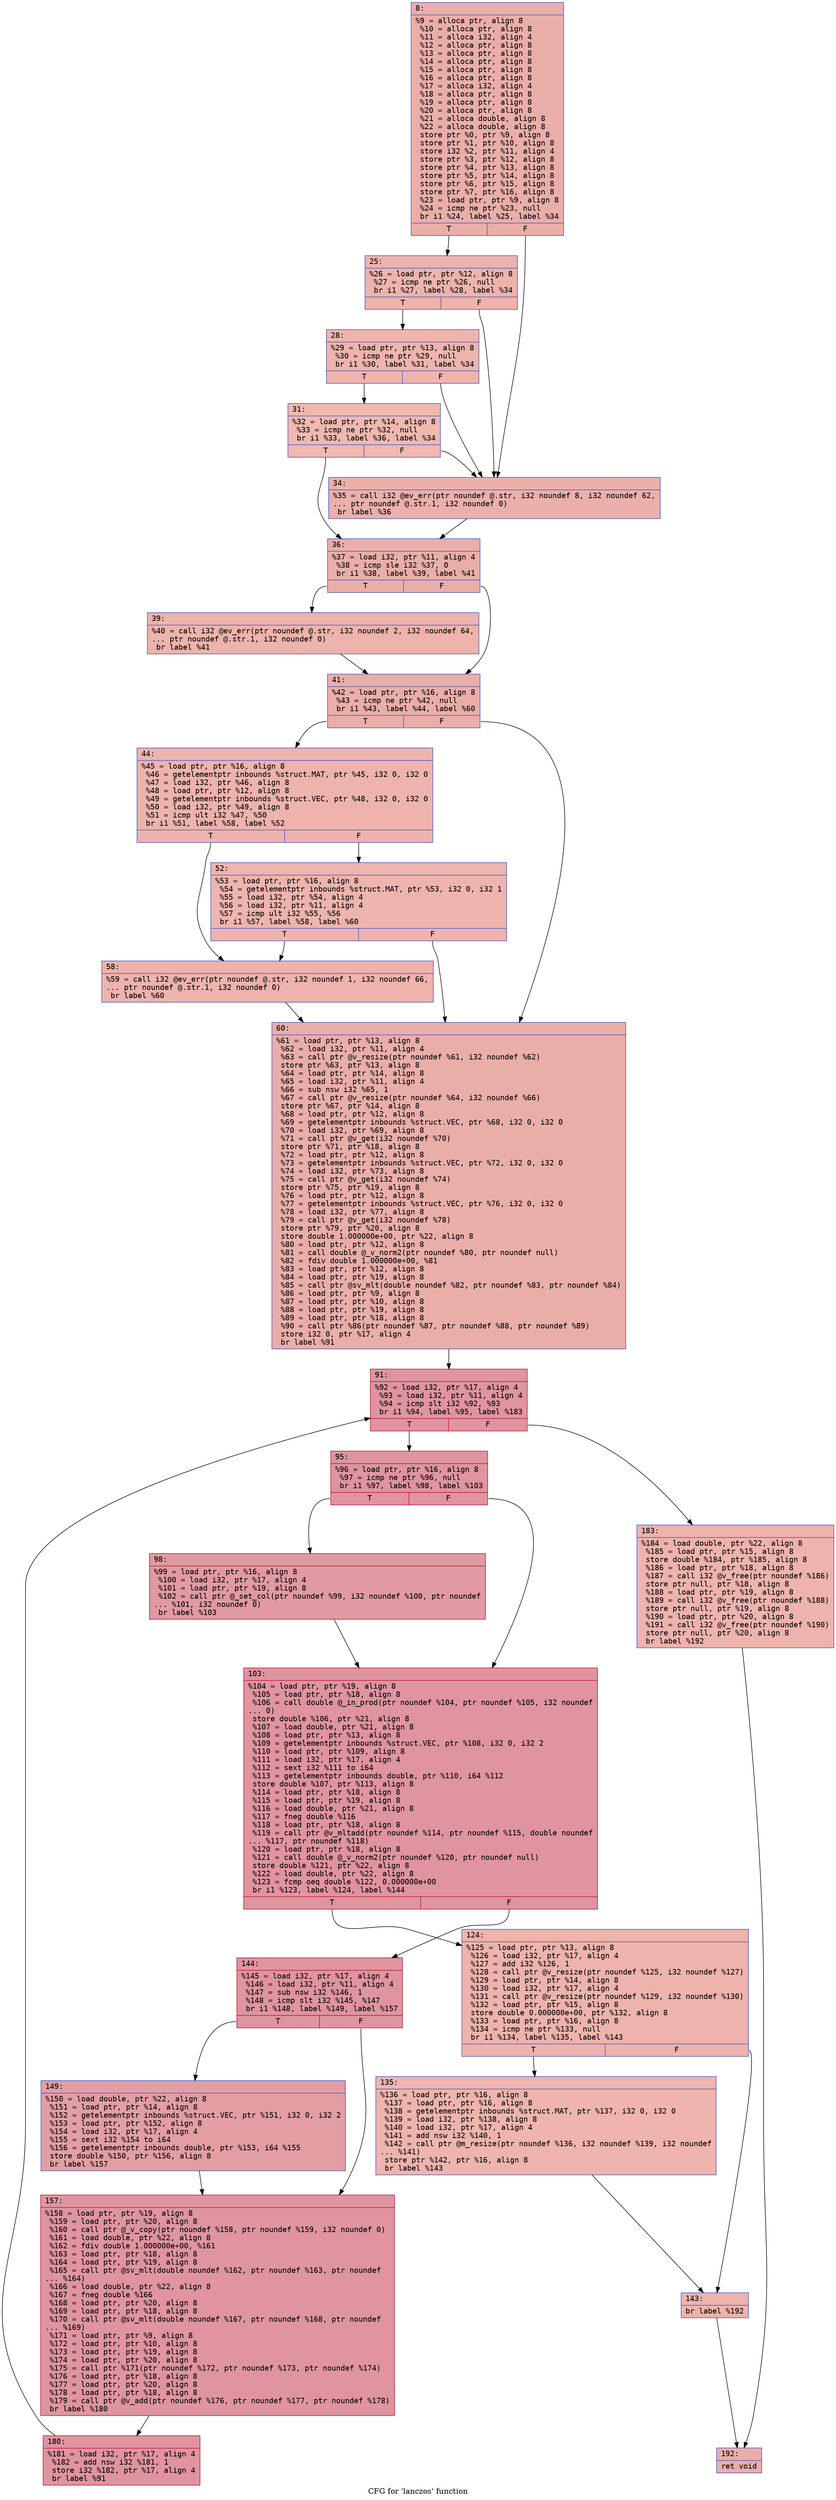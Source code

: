 digraph "CFG for 'lanczos' function" {
	label="CFG for 'lanczos' function";

	Node0x600001f32080 [shape=record,color="#3d50c3ff", style=filled, fillcolor="#d0473d70" fontname="Courier",label="{8:\l|  %9 = alloca ptr, align 8\l  %10 = alloca ptr, align 8\l  %11 = alloca i32, align 4\l  %12 = alloca ptr, align 8\l  %13 = alloca ptr, align 8\l  %14 = alloca ptr, align 8\l  %15 = alloca ptr, align 8\l  %16 = alloca ptr, align 8\l  %17 = alloca i32, align 4\l  %18 = alloca ptr, align 8\l  %19 = alloca ptr, align 8\l  %20 = alloca ptr, align 8\l  %21 = alloca double, align 8\l  %22 = alloca double, align 8\l  store ptr %0, ptr %9, align 8\l  store ptr %1, ptr %10, align 8\l  store i32 %2, ptr %11, align 4\l  store ptr %3, ptr %12, align 8\l  store ptr %4, ptr %13, align 8\l  store ptr %5, ptr %14, align 8\l  store ptr %6, ptr %15, align 8\l  store ptr %7, ptr %16, align 8\l  %23 = load ptr, ptr %9, align 8\l  %24 = icmp ne ptr %23, null\l  br i1 %24, label %25, label %34\l|{<s0>T|<s1>F}}"];
	Node0x600001f32080:s0 -> Node0x600001f320d0[tooltip="8 -> 25\nProbability 62.50%" ];
	Node0x600001f32080:s1 -> Node0x600001f321c0[tooltip="8 -> 34\nProbability 37.50%" ];
	Node0x600001f320d0 [shape=record,color="#3d50c3ff", style=filled, fillcolor="#d6524470" fontname="Courier",label="{25:\l|  %26 = load ptr, ptr %12, align 8\l  %27 = icmp ne ptr %26, null\l  br i1 %27, label %28, label %34\l|{<s0>T|<s1>F}}"];
	Node0x600001f320d0:s0 -> Node0x600001f32120[tooltip="25 -> 28\nProbability 62.50%" ];
	Node0x600001f320d0:s1 -> Node0x600001f321c0[tooltip="25 -> 34\nProbability 37.50%" ];
	Node0x600001f32120 [shape=record,color="#3d50c3ff", style=filled, fillcolor="#d8564670" fontname="Courier",label="{28:\l|  %29 = load ptr, ptr %13, align 8\l  %30 = icmp ne ptr %29, null\l  br i1 %30, label %31, label %34\l|{<s0>T|<s1>F}}"];
	Node0x600001f32120:s0 -> Node0x600001f32170[tooltip="28 -> 31\nProbability 62.50%" ];
	Node0x600001f32120:s1 -> Node0x600001f321c0[tooltip="28 -> 34\nProbability 37.50%" ];
	Node0x600001f32170 [shape=record,color="#3d50c3ff", style=filled, fillcolor="#dc5d4a70" fontname="Courier",label="{31:\l|  %32 = load ptr, ptr %14, align 8\l  %33 = icmp ne ptr %32, null\l  br i1 %33, label %36, label %34\l|{<s0>T|<s1>F}}"];
	Node0x600001f32170:s0 -> Node0x600001f32210[tooltip="31 -> 36\nProbability 62.50%" ];
	Node0x600001f32170:s1 -> Node0x600001f321c0[tooltip="31 -> 34\nProbability 37.50%" ];
	Node0x600001f321c0 [shape=record,color="#3d50c3ff", style=filled, fillcolor="#d24b4070" fontname="Courier",label="{34:\l|  %35 = call i32 @ev_err(ptr noundef @.str, i32 noundef 8, i32 noundef 62,\l... ptr noundef @.str.1, i32 noundef 0)\l  br label %36\l}"];
	Node0x600001f321c0 -> Node0x600001f32210[tooltip="34 -> 36\nProbability 100.00%" ];
	Node0x600001f32210 [shape=record,color="#3d50c3ff", style=filled, fillcolor="#d0473d70" fontname="Courier",label="{36:\l|  %37 = load i32, ptr %11, align 4\l  %38 = icmp sle i32 %37, 0\l  br i1 %38, label %39, label %41\l|{<s0>T|<s1>F}}"];
	Node0x600001f32210:s0 -> Node0x600001f32260[tooltip="36 -> 39\nProbability 50.00%" ];
	Node0x600001f32210:s1 -> Node0x600001f322b0[tooltip="36 -> 41\nProbability 50.00%" ];
	Node0x600001f32260 [shape=record,color="#3d50c3ff", style=filled, fillcolor="#d6524470" fontname="Courier",label="{39:\l|  %40 = call i32 @ev_err(ptr noundef @.str, i32 noundef 2, i32 noundef 64,\l... ptr noundef @.str.1, i32 noundef 0)\l  br label %41\l}"];
	Node0x600001f32260 -> Node0x600001f322b0[tooltip="39 -> 41\nProbability 100.00%" ];
	Node0x600001f322b0 [shape=record,color="#3d50c3ff", style=filled, fillcolor="#d0473d70" fontname="Courier",label="{41:\l|  %42 = load ptr, ptr %16, align 8\l  %43 = icmp ne ptr %42, null\l  br i1 %43, label %44, label %60\l|{<s0>T|<s1>F}}"];
	Node0x600001f322b0:s0 -> Node0x600001f32300[tooltip="41 -> 44\nProbability 62.50%" ];
	Node0x600001f322b0:s1 -> Node0x600001f323f0[tooltip="41 -> 60\nProbability 37.50%" ];
	Node0x600001f32300 [shape=record,color="#3d50c3ff", style=filled, fillcolor="#d6524470" fontname="Courier",label="{44:\l|  %45 = load ptr, ptr %16, align 8\l  %46 = getelementptr inbounds %struct.MAT, ptr %45, i32 0, i32 0\l  %47 = load i32, ptr %46, align 8\l  %48 = load ptr, ptr %12, align 8\l  %49 = getelementptr inbounds %struct.VEC, ptr %48, i32 0, i32 0\l  %50 = load i32, ptr %49, align 8\l  %51 = icmp ult i32 %47, %50\l  br i1 %51, label %58, label %52\l|{<s0>T|<s1>F}}"];
	Node0x600001f32300:s0 -> Node0x600001f323a0[tooltip="44 -> 58\nProbability 50.00%" ];
	Node0x600001f32300:s1 -> Node0x600001f32350[tooltip="44 -> 52\nProbability 50.00%" ];
	Node0x600001f32350 [shape=record,color="#3d50c3ff", style=filled, fillcolor="#d8564670" fontname="Courier",label="{52:\l|  %53 = load ptr, ptr %16, align 8\l  %54 = getelementptr inbounds %struct.MAT, ptr %53, i32 0, i32 1\l  %55 = load i32, ptr %54, align 4\l  %56 = load i32, ptr %11, align 4\l  %57 = icmp ult i32 %55, %56\l  br i1 %57, label %58, label %60\l|{<s0>T|<s1>F}}"];
	Node0x600001f32350:s0 -> Node0x600001f323a0[tooltip="52 -> 58\nProbability 50.00%" ];
	Node0x600001f32350:s1 -> Node0x600001f323f0[tooltip="52 -> 60\nProbability 50.00%" ];
	Node0x600001f323a0 [shape=record,color="#3d50c3ff", style=filled, fillcolor="#d6524470" fontname="Courier",label="{58:\l|  %59 = call i32 @ev_err(ptr noundef @.str, i32 noundef 1, i32 noundef 66,\l... ptr noundef @.str.1, i32 noundef 0)\l  br label %60\l}"];
	Node0x600001f323a0 -> Node0x600001f323f0[tooltip="58 -> 60\nProbability 100.00%" ];
	Node0x600001f323f0 [shape=record,color="#3d50c3ff", style=filled, fillcolor="#d0473d70" fontname="Courier",label="{60:\l|  %61 = load ptr, ptr %13, align 8\l  %62 = load i32, ptr %11, align 4\l  %63 = call ptr @v_resize(ptr noundef %61, i32 noundef %62)\l  store ptr %63, ptr %13, align 8\l  %64 = load ptr, ptr %14, align 8\l  %65 = load i32, ptr %11, align 4\l  %66 = sub nsw i32 %65, 1\l  %67 = call ptr @v_resize(ptr noundef %64, i32 noundef %66)\l  store ptr %67, ptr %14, align 8\l  %68 = load ptr, ptr %12, align 8\l  %69 = getelementptr inbounds %struct.VEC, ptr %68, i32 0, i32 0\l  %70 = load i32, ptr %69, align 8\l  %71 = call ptr @v_get(i32 noundef %70)\l  store ptr %71, ptr %18, align 8\l  %72 = load ptr, ptr %12, align 8\l  %73 = getelementptr inbounds %struct.VEC, ptr %72, i32 0, i32 0\l  %74 = load i32, ptr %73, align 8\l  %75 = call ptr @v_get(i32 noundef %74)\l  store ptr %75, ptr %19, align 8\l  %76 = load ptr, ptr %12, align 8\l  %77 = getelementptr inbounds %struct.VEC, ptr %76, i32 0, i32 0\l  %78 = load i32, ptr %77, align 8\l  %79 = call ptr @v_get(i32 noundef %78)\l  store ptr %79, ptr %20, align 8\l  store double 1.000000e+00, ptr %22, align 8\l  %80 = load ptr, ptr %12, align 8\l  %81 = call double @_v_norm2(ptr noundef %80, ptr noundef null)\l  %82 = fdiv double 1.000000e+00, %81\l  %83 = load ptr, ptr %12, align 8\l  %84 = load ptr, ptr %19, align 8\l  %85 = call ptr @sv_mlt(double noundef %82, ptr noundef %83, ptr noundef %84)\l  %86 = load ptr, ptr %9, align 8\l  %87 = load ptr, ptr %10, align 8\l  %88 = load ptr, ptr %19, align 8\l  %89 = load ptr, ptr %18, align 8\l  %90 = call ptr %86(ptr noundef %87, ptr noundef %88, ptr noundef %89)\l  store i32 0, ptr %17, align 4\l  br label %91\l}"];
	Node0x600001f323f0 -> Node0x600001f32440[tooltip="60 -> 91\nProbability 100.00%" ];
	Node0x600001f32440 [shape=record,color="#b70d28ff", style=filled, fillcolor="#b70d2870" fontname="Courier",label="{91:\l|  %92 = load i32, ptr %17, align 4\l  %93 = load i32, ptr %11, align 4\l  %94 = icmp slt i32 %92, %93\l  br i1 %94, label %95, label %183\l|{<s0>T|<s1>F}}"];
	Node0x600001f32440:s0 -> Node0x600001f32490[tooltip="91 -> 95\nProbability 96.88%" ];
	Node0x600001f32440:s1 -> Node0x600001f327b0[tooltip="91 -> 183\nProbability 3.12%" ];
	Node0x600001f32490 [shape=record,color="#b70d28ff", style=filled, fillcolor="#b70d2870" fontname="Courier",label="{95:\l|  %96 = load ptr, ptr %16, align 8\l  %97 = icmp ne ptr %96, null\l  br i1 %97, label %98, label %103\l|{<s0>T|<s1>F}}"];
	Node0x600001f32490:s0 -> Node0x600001f324e0[tooltip="95 -> 98\nProbability 62.50%" ];
	Node0x600001f32490:s1 -> Node0x600001f32530[tooltip="95 -> 103\nProbability 37.50%" ];
	Node0x600001f324e0 [shape=record,color="#b70d28ff", style=filled, fillcolor="#bb1b2c70" fontname="Courier",label="{98:\l|  %99 = load ptr, ptr %16, align 8\l  %100 = load i32, ptr %17, align 4\l  %101 = load ptr, ptr %19, align 8\l  %102 = call ptr @_set_col(ptr noundef %99, i32 noundef %100, ptr noundef\l... %101, i32 noundef 0)\l  br label %103\l}"];
	Node0x600001f324e0 -> Node0x600001f32530[tooltip="98 -> 103\nProbability 100.00%" ];
	Node0x600001f32530 [shape=record,color="#b70d28ff", style=filled, fillcolor="#b70d2870" fontname="Courier",label="{103:\l|  %104 = load ptr, ptr %19, align 8\l  %105 = load ptr, ptr %18, align 8\l  %106 = call double @_in_prod(ptr noundef %104, ptr noundef %105, i32 noundef\l... 0)\l  store double %106, ptr %21, align 8\l  %107 = load double, ptr %21, align 8\l  %108 = load ptr, ptr %13, align 8\l  %109 = getelementptr inbounds %struct.VEC, ptr %108, i32 0, i32 2\l  %110 = load ptr, ptr %109, align 8\l  %111 = load i32, ptr %17, align 4\l  %112 = sext i32 %111 to i64\l  %113 = getelementptr inbounds double, ptr %110, i64 %112\l  store double %107, ptr %113, align 8\l  %114 = load ptr, ptr %18, align 8\l  %115 = load ptr, ptr %19, align 8\l  %116 = load double, ptr %21, align 8\l  %117 = fneg double %116\l  %118 = load ptr, ptr %18, align 8\l  %119 = call ptr @v_mltadd(ptr noundef %114, ptr noundef %115, double noundef\l... %117, ptr noundef %118)\l  %120 = load ptr, ptr %18, align 8\l  %121 = call double @_v_norm2(ptr noundef %120, ptr noundef null)\l  store double %121, ptr %22, align 8\l  %122 = load double, ptr %22, align 8\l  %123 = fcmp oeq double %122, 0.000000e+00\l  br i1 %123, label %124, label %144\l|{<s0>T|<s1>F}}"];
	Node0x600001f32530:s0 -> Node0x600001f32580[tooltip="103 -> 124\nProbability 3.12%" ];
	Node0x600001f32530:s1 -> Node0x600001f32670[tooltip="103 -> 144\nProbability 96.88%" ];
	Node0x600001f32580 [shape=record,color="#3d50c3ff", style=filled, fillcolor="#d6524470" fontname="Courier",label="{124:\l|  %125 = load ptr, ptr %13, align 8\l  %126 = load i32, ptr %17, align 4\l  %127 = add i32 %126, 1\l  %128 = call ptr @v_resize(ptr noundef %125, i32 noundef %127)\l  %129 = load ptr, ptr %14, align 8\l  %130 = load i32, ptr %17, align 4\l  %131 = call ptr @v_resize(ptr noundef %129, i32 noundef %130)\l  %132 = load ptr, ptr %15, align 8\l  store double 0.000000e+00, ptr %132, align 8\l  %133 = load ptr, ptr %16, align 8\l  %134 = icmp ne ptr %133, null\l  br i1 %134, label %135, label %143\l|{<s0>T|<s1>F}}"];
	Node0x600001f32580:s0 -> Node0x600001f325d0[tooltip="124 -> 135\nProbability 62.50%" ];
	Node0x600001f32580:s1 -> Node0x600001f32620[tooltip="124 -> 143\nProbability 37.50%" ];
	Node0x600001f325d0 [shape=record,color="#3d50c3ff", style=filled, fillcolor="#d8564670" fontname="Courier",label="{135:\l|  %136 = load ptr, ptr %16, align 8\l  %137 = load ptr, ptr %16, align 8\l  %138 = getelementptr inbounds %struct.MAT, ptr %137, i32 0, i32 0\l  %139 = load i32, ptr %138, align 8\l  %140 = load i32, ptr %17, align 4\l  %141 = add nsw i32 %140, 1\l  %142 = call ptr @m_resize(ptr noundef %136, i32 noundef %139, i32 noundef\l... %141)\l  store ptr %142, ptr %16, align 8\l  br label %143\l}"];
	Node0x600001f325d0 -> Node0x600001f32620[tooltip="135 -> 143\nProbability 100.00%" ];
	Node0x600001f32620 [shape=record,color="#3d50c3ff", style=filled, fillcolor="#d6524470" fontname="Courier",label="{143:\l|  br label %192\l}"];
	Node0x600001f32620 -> Node0x600001f32800[tooltip="143 -> 192\nProbability 100.00%" ];
	Node0x600001f32670 [shape=record,color="#b70d28ff", style=filled, fillcolor="#b70d2870" fontname="Courier",label="{144:\l|  %145 = load i32, ptr %17, align 4\l  %146 = load i32, ptr %11, align 4\l  %147 = sub nsw i32 %146, 1\l  %148 = icmp slt i32 %145, %147\l  br i1 %148, label %149, label %157\l|{<s0>T|<s1>F}}"];
	Node0x600001f32670:s0 -> Node0x600001f326c0[tooltip="144 -> 149\nProbability 50.00%" ];
	Node0x600001f32670:s1 -> Node0x600001f32710[tooltip="144 -> 157\nProbability 50.00%" ];
	Node0x600001f326c0 [shape=record,color="#3d50c3ff", style=filled, fillcolor="#be242e70" fontname="Courier",label="{149:\l|  %150 = load double, ptr %22, align 8\l  %151 = load ptr, ptr %14, align 8\l  %152 = getelementptr inbounds %struct.VEC, ptr %151, i32 0, i32 2\l  %153 = load ptr, ptr %152, align 8\l  %154 = load i32, ptr %17, align 4\l  %155 = sext i32 %154 to i64\l  %156 = getelementptr inbounds double, ptr %153, i64 %155\l  store double %150, ptr %156, align 8\l  br label %157\l}"];
	Node0x600001f326c0 -> Node0x600001f32710[tooltip="149 -> 157\nProbability 100.00%" ];
	Node0x600001f32710 [shape=record,color="#b70d28ff", style=filled, fillcolor="#b70d2870" fontname="Courier",label="{157:\l|  %158 = load ptr, ptr %19, align 8\l  %159 = load ptr, ptr %20, align 8\l  %160 = call ptr @_v_copy(ptr noundef %158, ptr noundef %159, i32 noundef 0)\l  %161 = load double, ptr %22, align 8\l  %162 = fdiv double 1.000000e+00, %161\l  %163 = load ptr, ptr %18, align 8\l  %164 = load ptr, ptr %19, align 8\l  %165 = call ptr @sv_mlt(double noundef %162, ptr noundef %163, ptr noundef\l... %164)\l  %166 = load double, ptr %22, align 8\l  %167 = fneg double %166\l  %168 = load ptr, ptr %20, align 8\l  %169 = load ptr, ptr %18, align 8\l  %170 = call ptr @sv_mlt(double noundef %167, ptr noundef %168, ptr noundef\l... %169)\l  %171 = load ptr, ptr %9, align 8\l  %172 = load ptr, ptr %10, align 8\l  %173 = load ptr, ptr %19, align 8\l  %174 = load ptr, ptr %20, align 8\l  %175 = call ptr %171(ptr noundef %172, ptr noundef %173, ptr noundef %174)\l  %176 = load ptr, ptr %18, align 8\l  %177 = load ptr, ptr %20, align 8\l  %178 = load ptr, ptr %18, align 8\l  %179 = call ptr @v_add(ptr noundef %176, ptr noundef %177, ptr noundef %178)\l  br label %180\l}"];
	Node0x600001f32710 -> Node0x600001f32760[tooltip="157 -> 180\nProbability 100.00%" ];
	Node0x600001f32760 [shape=record,color="#b70d28ff", style=filled, fillcolor="#b70d2870" fontname="Courier",label="{180:\l|  %181 = load i32, ptr %17, align 4\l  %182 = add nsw i32 %181, 1\l  store i32 %182, ptr %17, align 4\l  br label %91\l}"];
	Node0x600001f32760 -> Node0x600001f32440[tooltip="180 -> 91\nProbability 100.00%" ];
	Node0x600001f327b0 [shape=record,color="#3d50c3ff", style=filled, fillcolor="#d6524470" fontname="Courier",label="{183:\l|  %184 = load double, ptr %22, align 8\l  %185 = load ptr, ptr %15, align 8\l  store double %184, ptr %185, align 8\l  %186 = load ptr, ptr %18, align 8\l  %187 = call i32 @v_free(ptr noundef %186)\l  store ptr null, ptr %18, align 8\l  %188 = load ptr, ptr %19, align 8\l  %189 = call i32 @v_free(ptr noundef %188)\l  store ptr null, ptr %19, align 8\l  %190 = load ptr, ptr %20, align 8\l  %191 = call i32 @v_free(ptr noundef %190)\l  store ptr null, ptr %20, align 8\l  br label %192\l}"];
	Node0x600001f327b0 -> Node0x600001f32800[tooltip="183 -> 192\nProbability 100.00%" ];
	Node0x600001f32800 [shape=record,color="#3d50c3ff", style=filled, fillcolor="#d0473d70" fontname="Courier",label="{192:\l|  ret void\l}"];
}
